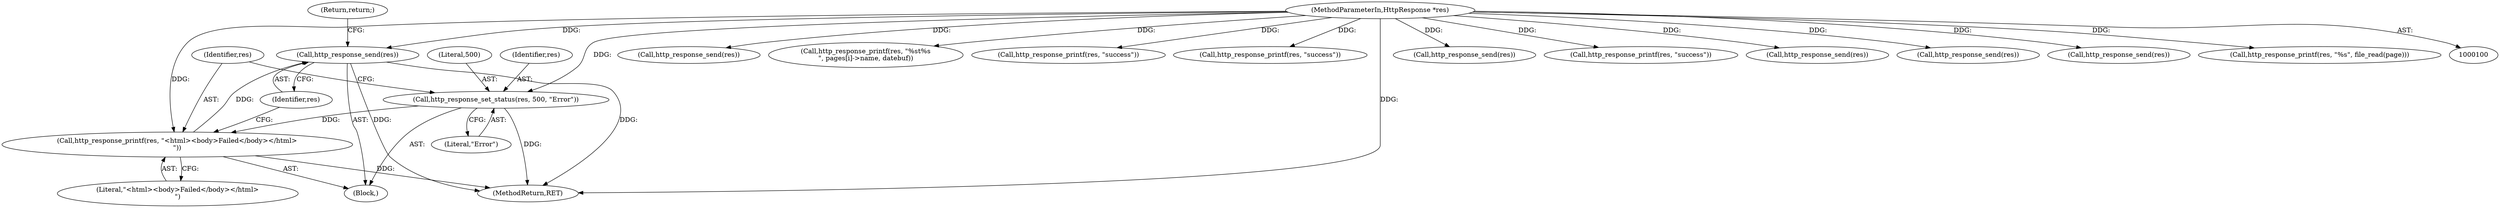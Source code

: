 digraph "0_didiwiki_5e5c796617e1712905dc5462b94bd5e6c08d15ea_0@API" {
"1000351" [label="(Call,http_response_send(res))"];
"1000348" [label="(Call,http_response_printf(res, \"<html><body>Failed</body></html>\n\"))"];
"1000344" [label="(Call,http_response_set_status(res, 500, \"Error\"))"];
"1000102" [label="(MethodParameterIn,HttpResponse *res)"];
"1000354" [label="(MethodReturn,RET)"];
"1000344" [label="(Call,http_response_set_status(res, 500, \"Error\"))"];
"1000353" [label="(Return,return;)"];
"1000348" [label="(Call,http_response_printf(res, \"<html><body>Failed</body></html>\n\"))"];
"1000261" [label="(Call,http_response_send(res))"];
"1000332" [label="(Call,http_response_printf(res, \"%s\t%s\n\", pages[i]->name, datebuf))"];
"1000346" [label="(Literal,500)"];
"1000258" [label="(Call,http_response_printf(res, \"success\"))"];
"1000351" [label="(Call,http_response_send(res))"];
"1000347" [label="(Literal,\"Error\")"];
"1000349" [label="(Identifier,res)"];
"1000222" [label="(Call,http_response_printf(res, \"success\"))"];
"1000149" [label="(Call,http_response_send(res))"];
"1000104" [label="(Block,)"];
"1000187" [label="(Call,http_response_printf(res, \"success\"))"];
"1000345" [label="(Identifier,res)"];
"1000102" [label="(MethodParameterIn,HttpResponse *res)"];
"1000225" [label="(Call,http_response_send(res))"];
"1000341" [label="(Call,http_response_send(res))"];
"1000352" [label="(Identifier,res)"];
"1000190" [label="(Call,http_response_send(res))"];
"1000350" [label="(Literal,\"<html><body>Failed</body></html>\n\")"];
"1000144" [label="(Call,http_response_printf(res, \"%s\", file_read(page)))"];
"1000351" -> "1000104"  [label="AST: "];
"1000351" -> "1000352"  [label="CFG: "];
"1000352" -> "1000351"  [label="AST: "];
"1000353" -> "1000351"  [label="CFG: "];
"1000351" -> "1000354"  [label="DDG: "];
"1000351" -> "1000354"  [label="DDG: "];
"1000348" -> "1000351"  [label="DDG: "];
"1000102" -> "1000351"  [label="DDG: "];
"1000348" -> "1000104"  [label="AST: "];
"1000348" -> "1000350"  [label="CFG: "];
"1000349" -> "1000348"  [label="AST: "];
"1000350" -> "1000348"  [label="AST: "];
"1000352" -> "1000348"  [label="CFG: "];
"1000348" -> "1000354"  [label="DDG: "];
"1000344" -> "1000348"  [label="DDG: "];
"1000102" -> "1000348"  [label="DDG: "];
"1000344" -> "1000104"  [label="AST: "];
"1000344" -> "1000347"  [label="CFG: "];
"1000345" -> "1000344"  [label="AST: "];
"1000346" -> "1000344"  [label="AST: "];
"1000347" -> "1000344"  [label="AST: "];
"1000349" -> "1000344"  [label="CFG: "];
"1000344" -> "1000354"  [label="DDG: "];
"1000102" -> "1000344"  [label="DDG: "];
"1000102" -> "1000100"  [label="AST: "];
"1000102" -> "1000354"  [label="DDG: "];
"1000102" -> "1000144"  [label="DDG: "];
"1000102" -> "1000149"  [label="DDG: "];
"1000102" -> "1000187"  [label="DDG: "];
"1000102" -> "1000190"  [label="DDG: "];
"1000102" -> "1000222"  [label="DDG: "];
"1000102" -> "1000225"  [label="DDG: "];
"1000102" -> "1000258"  [label="DDG: "];
"1000102" -> "1000261"  [label="DDG: "];
"1000102" -> "1000332"  [label="DDG: "];
"1000102" -> "1000341"  [label="DDG: "];
}
